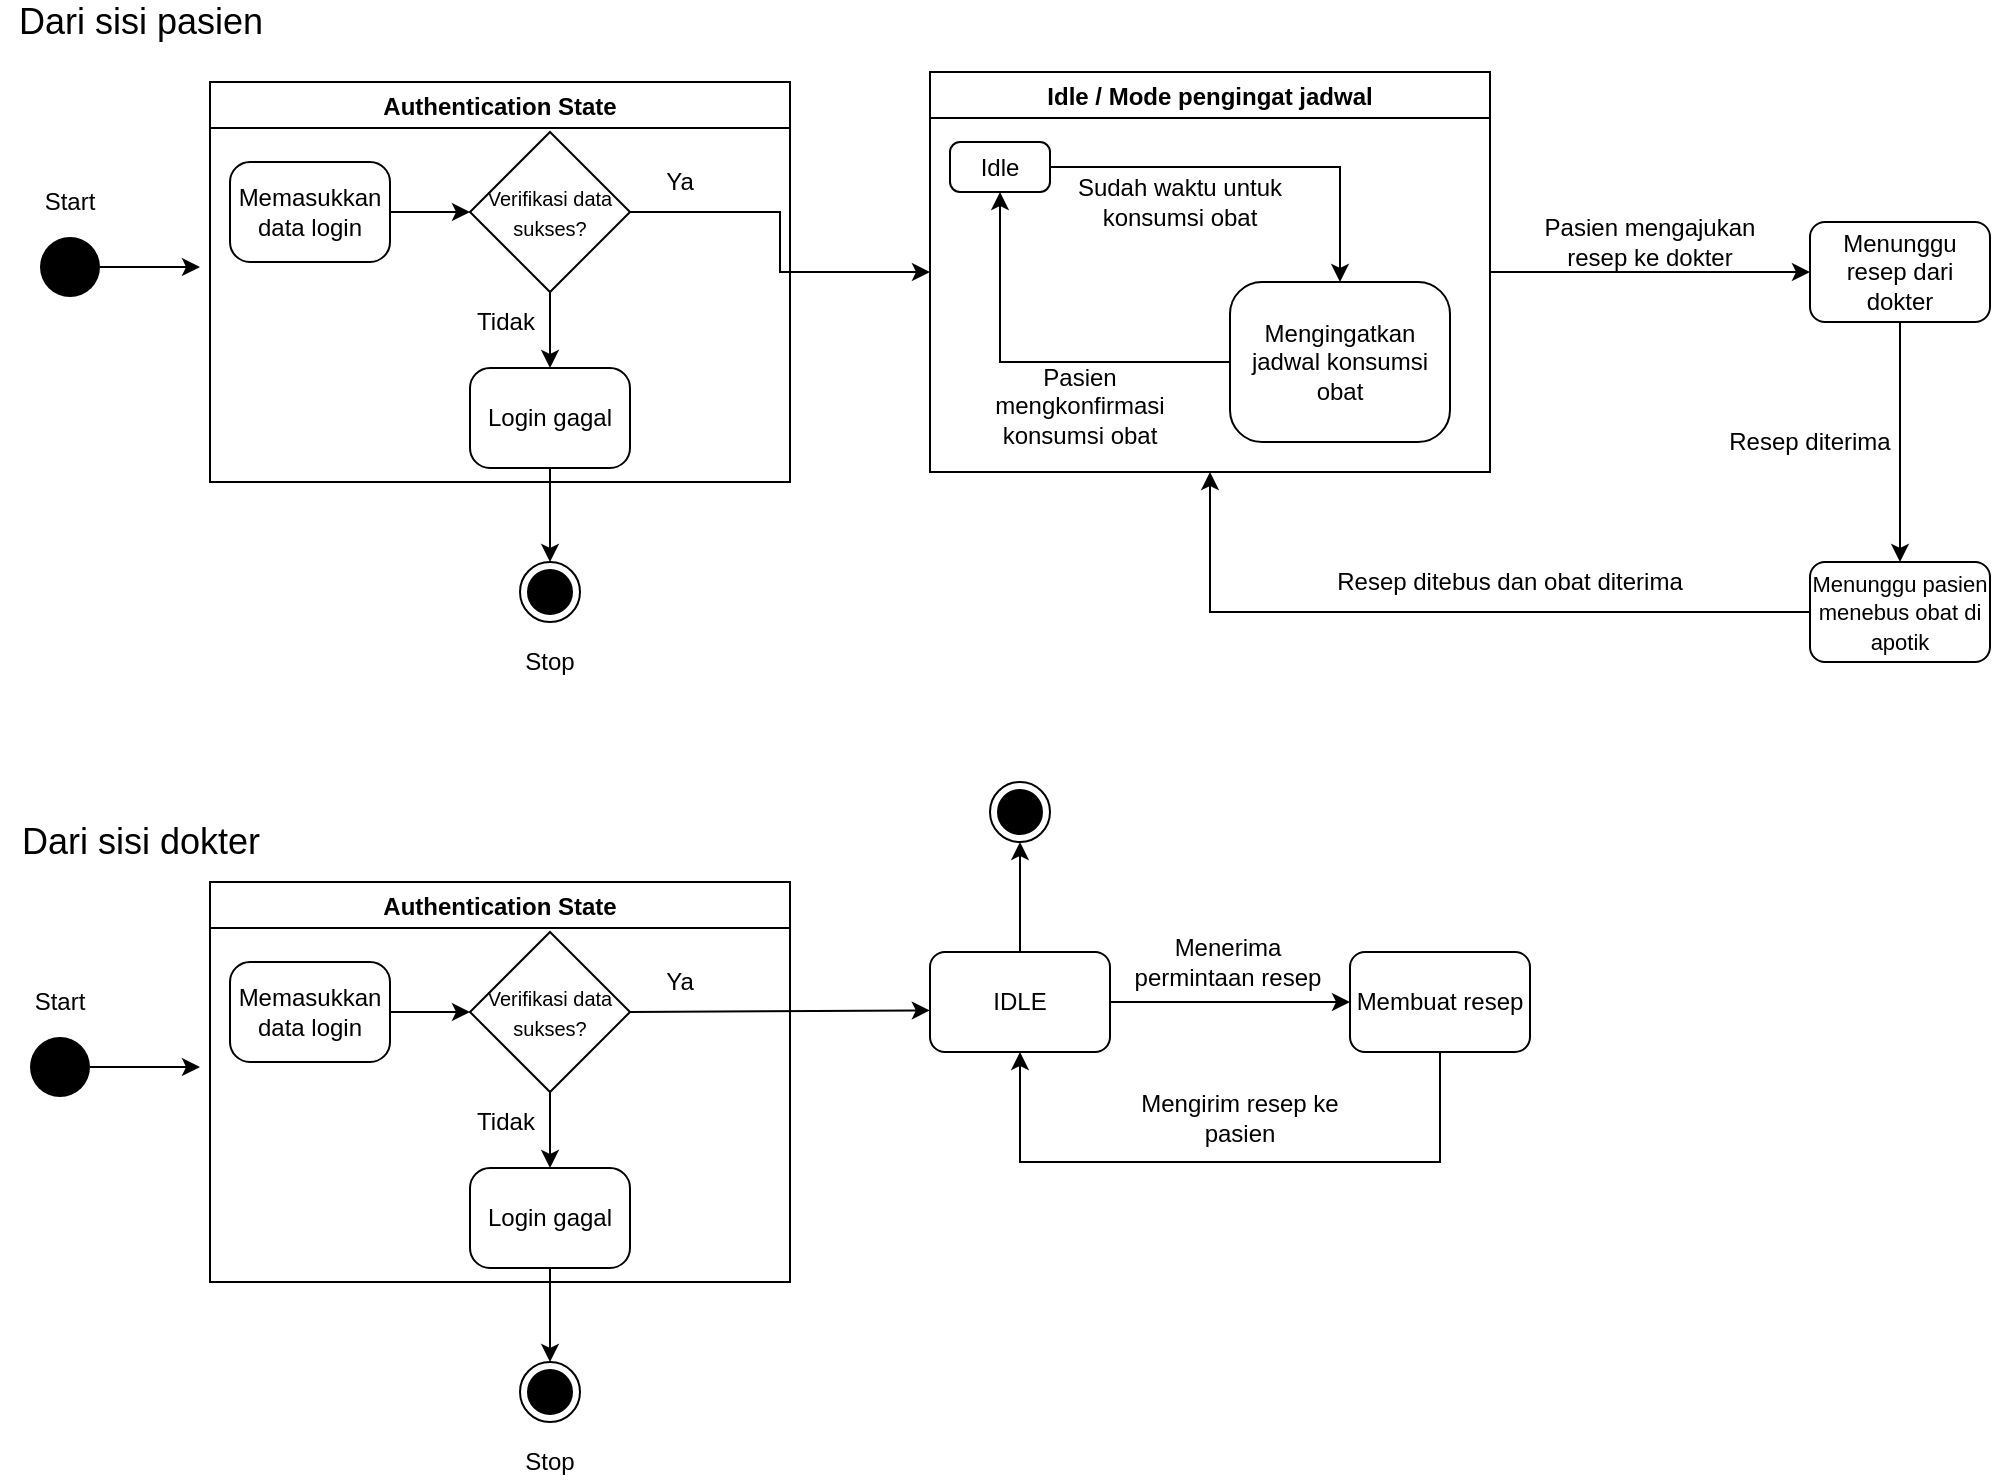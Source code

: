 <mxfile version="13.9.9" type="github">
  <diagram id="443qivDFrQDBZfOmN-Y3" name="Page-1">
    <mxGraphModel dx="2160" dy="815" grid="1" gridSize="10" guides="1" tooltips="1" connect="1" arrows="1" fold="1" page="1" pageScale="1" pageWidth="850" pageHeight="1100" math="0" shadow="0">
      <root>
        <mxCell id="0" />
        <mxCell id="1" parent="0" />
        <mxCell id="abBLUTNGtvBIBdprKv4x-3" style="edgeStyle=orthogonalEdgeStyle;rounded=0;orthogonalLoop=1;jettySize=auto;html=1;exitX=1;exitY=0.5;exitDx=0;exitDy=0;" parent="1" source="IiS-ksfsQS22k1eFOl8B-4" edge="1">
          <mxGeometry relative="1" as="geometry">
            <mxPoint x="-95" y="152.5" as="targetPoint" />
            <mxPoint x="-135" y="152.5" as="sourcePoint" />
          </mxGeometry>
        </mxCell>
        <mxCell id="abBLUTNGtvBIBdprKv4x-6" style="edgeStyle=orthogonalEdgeStyle;rounded=0;orthogonalLoop=1;jettySize=auto;html=1;exitX=1;exitY=0.5;exitDx=0;exitDy=0;entryX=0;entryY=0.5;entryDx=0;entryDy=0;" parent="1" source="rnjejbEm-blq5eO75BZI-29" target="abBLUTNGtvBIBdprKv4x-8" edge="1">
          <mxGeometry relative="1" as="geometry">
            <mxPoint x="570" y="155" as="targetPoint" />
            <mxPoint x="190.0" y="155" as="sourcePoint" />
          </mxGeometry>
        </mxCell>
        <mxCell id="abBLUTNGtvBIBdprKv4x-19" style="edgeStyle=orthogonalEdgeStyle;rounded=0;orthogonalLoop=1;jettySize=auto;html=1;entryX=0;entryY=0.5;entryDx=0;entryDy=0;" parent="1" source="abBLUTNGtvBIBdprKv4x-8" target="abBLUTNGtvBIBdprKv4x-18" edge="1">
          <mxGeometry relative="1" as="geometry" />
        </mxCell>
        <mxCell id="abBLUTNGtvBIBdprKv4x-8" value="Idle / Mode pengingat jadwal" style="swimlane;fillColor=#FFFFFF;" parent="1" vertex="1">
          <mxGeometry x="270" y="55" width="280" height="200" as="geometry" />
        </mxCell>
        <mxCell id="abBLUTNGtvBIBdprKv4x-10" style="edgeStyle=orthogonalEdgeStyle;rounded=0;orthogonalLoop=1;jettySize=auto;html=1;entryX=0.5;entryY=0;entryDx=0;entryDy=0;" parent="abBLUTNGtvBIBdprKv4x-8" source="abBLUTNGtvBIBdprKv4x-5" target="abBLUTNGtvBIBdprKv4x-9" edge="1">
          <mxGeometry relative="1" as="geometry" />
        </mxCell>
        <mxCell id="abBLUTNGtvBIBdprKv4x-5" value="&lt;font style=&quot;font-size: 12px&quot;&gt;Idle&lt;/font&gt;" style="rounded=1;whiteSpace=wrap;html=1;fillColor=#FFFFFF;arcSize=20;" parent="abBLUTNGtvBIBdprKv4x-8" vertex="1">
          <mxGeometry x="10" y="35" width="50" height="25" as="geometry" />
        </mxCell>
        <mxCell id="abBLUTNGtvBIBdprKv4x-11" style="edgeStyle=orthogonalEdgeStyle;rounded=0;orthogonalLoop=1;jettySize=auto;html=1;" parent="abBLUTNGtvBIBdprKv4x-8" source="abBLUTNGtvBIBdprKv4x-9" target="abBLUTNGtvBIBdprKv4x-5" edge="1">
          <mxGeometry relative="1" as="geometry" />
        </mxCell>
        <mxCell id="abBLUTNGtvBIBdprKv4x-9" value="Mengingatkan jadwal konsumsi obat" style="rounded=1;whiteSpace=wrap;html=1;fillColor=#FFFFFF;arcSize=20;" parent="abBLUTNGtvBIBdprKv4x-8" vertex="1">
          <mxGeometry x="150" y="105" width="110" height="80" as="geometry" />
        </mxCell>
        <mxCell id="abBLUTNGtvBIBdprKv4x-12" value="Sudah waktu untuk konsumsi obat" style="text;html=1;strokeColor=none;fillColor=none;align=center;verticalAlign=middle;whiteSpace=wrap;rounded=0;" parent="abBLUTNGtvBIBdprKv4x-8" vertex="1">
          <mxGeometry x="70" y="55" width="110" height="20" as="geometry" />
        </mxCell>
        <mxCell id="abBLUTNGtvBIBdprKv4x-13" value="Pasien mengkonfirmasi konsumsi obat" style="text;html=1;strokeColor=none;fillColor=none;align=center;verticalAlign=middle;whiteSpace=wrap;rounded=0;" parent="abBLUTNGtvBIBdprKv4x-8" vertex="1">
          <mxGeometry x="20" y="157" width="110" height="20" as="geometry" />
        </mxCell>
        <mxCell id="abBLUTNGtvBIBdprKv4x-14" value="Start" style="text;html=1;strokeColor=none;fillColor=none;align=center;verticalAlign=middle;whiteSpace=wrap;rounded=0;" parent="1" vertex="1">
          <mxGeometry x="-180" y="110" width="40" height="20" as="geometry" />
        </mxCell>
        <mxCell id="abBLUTNGtvBIBdprKv4x-22" style="edgeStyle=orthogonalEdgeStyle;rounded=0;orthogonalLoop=1;jettySize=auto;html=1;entryX=0.5;entryY=0;entryDx=0;entryDy=0;" parent="1" source="abBLUTNGtvBIBdprKv4x-18" target="abBLUTNGtvBIBdprKv4x-21" edge="1">
          <mxGeometry relative="1" as="geometry" />
        </mxCell>
        <mxCell id="abBLUTNGtvBIBdprKv4x-18" value="Menunggu resep dari dokter" style="rounded=1;whiteSpace=wrap;html=1;fillColor=#FFFFFF;" parent="1" vertex="1">
          <mxGeometry x="710" y="130" width="90" height="50" as="geometry" />
        </mxCell>
        <mxCell id="abBLUTNGtvBIBdprKv4x-20" value="Pasien mengajukan resep ke dokter" style="text;html=1;strokeColor=none;fillColor=none;align=center;verticalAlign=middle;whiteSpace=wrap;rounded=0;" parent="1" vertex="1">
          <mxGeometry x="570" y="130" width="120" height="20" as="geometry" />
        </mxCell>
        <mxCell id="abBLUTNGtvBIBdprKv4x-24" style="edgeStyle=orthogonalEdgeStyle;rounded=0;orthogonalLoop=1;jettySize=auto;html=1;exitX=0;exitY=0.5;exitDx=0;exitDy=0;entryX=0.5;entryY=1;entryDx=0;entryDy=0;" parent="1" source="abBLUTNGtvBIBdprKv4x-21" target="abBLUTNGtvBIBdprKv4x-8" edge="1">
          <mxGeometry relative="1" as="geometry" />
        </mxCell>
        <mxCell id="abBLUTNGtvBIBdprKv4x-21" value="&lt;font style=&quot;font-size: 11px&quot;&gt;Menunggu pasien menebus obat di apotik&lt;/font&gt;" style="rounded=1;whiteSpace=wrap;html=1;fillColor=#FFFFFF;" parent="1" vertex="1">
          <mxGeometry x="710" y="300" width="90" height="50" as="geometry" />
        </mxCell>
        <mxCell id="abBLUTNGtvBIBdprKv4x-23" value="Resep diterima" style="text;html=1;strokeColor=none;fillColor=none;align=center;verticalAlign=middle;whiteSpace=wrap;rounded=0;" parent="1" vertex="1">
          <mxGeometry x="650" y="230" width="120" height="20" as="geometry" />
        </mxCell>
        <mxCell id="abBLUTNGtvBIBdprKv4x-25" value="Resep ditebus dan obat diterima" style="text;html=1;strokeColor=none;fillColor=none;align=center;verticalAlign=middle;whiteSpace=wrap;rounded=0;" parent="1" vertex="1">
          <mxGeometry x="450" y="300" width="220" height="20" as="geometry" />
        </mxCell>
        <mxCell id="rnjejbEm-blq5eO75BZI-1" value="&lt;font style=&quot;font-size: 18px&quot;&gt;Dari sisi pasien&lt;/font&gt;" style="text;html=1;align=center;verticalAlign=middle;resizable=0;points=[];autosize=1;" parent="1" vertex="1">
          <mxGeometry x="-195" y="20" width="140" height="20" as="geometry" />
        </mxCell>
        <mxCell id="rnjejbEm-blq5eO75BZI-2" value="&lt;font style=&quot;font-size: 18px&quot;&gt;Dari sisi dokter&lt;/font&gt;" style="text;html=1;align=center;verticalAlign=middle;resizable=0;points=[];autosize=1;" parent="1" vertex="1">
          <mxGeometry x="-190" y="430" width="130" height="20" as="geometry" />
        </mxCell>
        <mxCell id="fTlv61dr849CnfEDX6Ho-2" value="" style="edgeStyle=orthogonalEdgeStyle;rounded=0;orthogonalLoop=1;jettySize=auto;html=1;" parent="1" source="rnjejbEm-blq5eO75BZI-9" target="fTlv61dr849CnfEDX6Ho-1" edge="1">
          <mxGeometry relative="1" as="geometry" />
        </mxCell>
        <mxCell id="rnjejbEm-blq5eO75BZI-9" value="IDLE" style="rounded=1;whiteSpace=wrap;html=1;fillColor=#FFFFFF;" parent="1" vertex="1">
          <mxGeometry x="270" y="495" width="90" height="50" as="geometry" />
        </mxCell>
        <mxCell id="rnjejbEm-blq5eO75BZI-10" value="" style="endArrow=classic;html=1;exitX=1;exitY=0.5;exitDx=0;exitDy=0;entryX=0;entryY=0.5;entryDx=0;entryDy=0;" parent="1" source="rnjejbEm-blq5eO75BZI-9" target="rnjejbEm-blq5eO75BZI-12" edge="1">
          <mxGeometry width="50" height="50" relative="1" as="geometry">
            <mxPoint x="400" y="430" as="sourcePoint" />
            <mxPoint x="480" y="520" as="targetPoint" />
          </mxGeometry>
        </mxCell>
        <mxCell id="rnjejbEm-blq5eO75BZI-11" value="Menerima permintaan resep" style="text;html=1;strokeColor=none;fillColor=none;align=center;verticalAlign=middle;whiteSpace=wrap;rounded=0;" parent="1" vertex="1">
          <mxGeometry x="364" y="490" width="110" height="20" as="geometry" />
        </mxCell>
        <mxCell id="fTlv61dr849CnfEDX6Ho-4" value="" style="edgeStyle=orthogonalEdgeStyle;rounded=0;orthogonalLoop=1;jettySize=auto;html=1;entryX=0.5;entryY=1;entryDx=0;entryDy=0;" parent="1" source="rnjejbEm-blq5eO75BZI-12" target="rnjejbEm-blq5eO75BZI-9" edge="1">
          <mxGeometry relative="1" as="geometry">
            <mxPoint x="390" y="610" as="targetPoint" />
            <Array as="points">
              <mxPoint x="525" y="600" />
              <mxPoint x="315" y="600" />
            </Array>
          </mxGeometry>
        </mxCell>
        <mxCell id="rnjejbEm-blq5eO75BZI-12" value="Membuat resep" style="rounded=1;whiteSpace=wrap;html=1;fillColor=#FFFFFF;" parent="1" vertex="1">
          <mxGeometry x="480" y="495" width="90" height="50" as="geometry" />
        </mxCell>
        <mxCell id="rnjejbEm-blq5eO75BZI-14" value="Mengirim resep ke pasien" style="text;html=1;strokeColor=none;fillColor=none;align=center;verticalAlign=middle;whiteSpace=wrap;rounded=0;" parent="1" vertex="1">
          <mxGeometry x="370" y="567.5" width="110" height="20" as="geometry" />
        </mxCell>
        <mxCell id="rnjejbEm-blq5eO75BZI-21" value="Authentication State" style="swimlane;fillColor=#FFFFFF;" parent="1" vertex="1">
          <mxGeometry x="-90" y="60" width="290" height="200" as="geometry" />
        </mxCell>
        <mxCell id="rnjejbEm-blq5eO75BZI-25" value="Memasukkan data login" style="rounded=1;whiteSpace=wrap;html=1;fillColor=#FFFFFF;arcSize=20;" parent="rnjejbEm-blq5eO75BZI-21" vertex="1">
          <mxGeometry x="10" y="40" width="80" height="50" as="geometry" />
        </mxCell>
        <mxCell id="rnjejbEm-blq5eO75BZI-29" value="&lt;font style=&quot;font-size: 10px&quot;&gt;Verifikasi data sukses?&lt;/font&gt;" style="rhombus;whiteSpace=wrap;html=1;" parent="rnjejbEm-blq5eO75BZI-21" vertex="1">
          <mxGeometry x="130" y="25" width="80" height="80" as="geometry" />
        </mxCell>
        <mxCell id="rnjejbEm-blq5eO75BZI-28" value="" style="endArrow=classic;html=1;exitX=1;exitY=0.5;exitDx=0;exitDy=0;entryX=0;entryY=0.5;entryDx=0;entryDy=0;" parent="rnjejbEm-blq5eO75BZI-21" source="rnjejbEm-blq5eO75BZI-25" target="rnjejbEm-blq5eO75BZI-29" edge="1">
          <mxGeometry width="50" height="50" relative="1" as="geometry">
            <mxPoint x="140" y="80" as="sourcePoint" />
            <mxPoint x="130" y="95" as="targetPoint" />
          </mxGeometry>
        </mxCell>
        <mxCell id="rnjejbEm-blq5eO75BZI-31" value="Login gagal" style="rounded=1;whiteSpace=wrap;html=1;fillColor=#FFFFFF;arcSize=20;" parent="rnjejbEm-blq5eO75BZI-21" vertex="1">
          <mxGeometry x="130" y="143" width="80" height="50" as="geometry" />
        </mxCell>
        <mxCell id="rnjejbEm-blq5eO75BZI-30" value="" style="endArrow=classic;html=1;exitX=0.5;exitY=1;exitDx=0;exitDy=0;entryX=0.5;entryY=0;entryDx=0;entryDy=0;" parent="rnjejbEm-blq5eO75BZI-21" source="rnjejbEm-blq5eO75BZI-29" target="rnjejbEm-blq5eO75BZI-31" edge="1">
          <mxGeometry width="50" height="50" relative="1" as="geometry">
            <mxPoint x="140" y="190" as="sourcePoint" />
            <mxPoint x="170" y="140" as="targetPoint" />
          </mxGeometry>
        </mxCell>
        <mxCell id="rnjejbEm-blq5eO75BZI-35" value="Tidak" style="text;html=1;strokeColor=none;fillColor=none;align=center;verticalAlign=middle;whiteSpace=wrap;rounded=0;" parent="rnjejbEm-blq5eO75BZI-21" vertex="1">
          <mxGeometry x="93" y="110" width="110" height="20" as="geometry" />
        </mxCell>
        <mxCell id="rnjejbEm-blq5eO75BZI-36" value="Ya" style="text;html=1;strokeColor=none;fillColor=none;align=center;verticalAlign=middle;whiteSpace=wrap;rounded=0;" parent="rnjejbEm-blq5eO75BZI-21" vertex="1">
          <mxGeometry x="180" y="40" width="110" height="20" as="geometry" />
        </mxCell>
        <mxCell id="rnjejbEm-blq5eO75BZI-32" value="" style="endArrow=classic;html=1;exitX=0.5;exitY=1;exitDx=0;exitDy=0;entryX=0.5;entryY=0;entryDx=0;entryDy=0;" parent="1" source="rnjejbEm-blq5eO75BZI-31" target="IiS-ksfsQS22k1eFOl8B-2" edge="1">
          <mxGeometry width="50" height="50" relative="1" as="geometry">
            <mxPoint x="50" y="260" as="sourcePoint" />
            <mxPoint x="80" y="300" as="targetPoint" />
          </mxGeometry>
        </mxCell>
        <mxCell id="rnjejbEm-blq5eO75BZI-65" style="edgeStyle=orthogonalEdgeStyle;rounded=0;orthogonalLoop=1;jettySize=auto;html=1;exitX=1;exitY=0.5;exitDx=0;exitDy=0;" parent="1" source="IiS-ksfsQS22k1eFOl8B-3" edge="1">
          <mxGeometry relative="1" as="geometry">
            <mxPoint x="-95" y="552.5" as="targetPoint" />
            <mxPoint x="-135" y="552.5" as="sourcePoint" />
          </mxGeometry>
        </mxCell>
        <mxCell id="rnjejbEm-blq5eO75BZI-67" value="Start" style="text;html=1;strokeColor=none;fillColor=none;align=center;verticalAlign=middle;whiteSpace=wrap;rounded=0;" parent="1" vertex="1">
          <mxGeometry x="-185" y="510" width="40" height="20" as="geometry" />
        </mxCell>
        <mxCell id="rnjejbEm-blq5eO75BZI-68" value="Authentication State" style="swimlane;fillColor=#FFFFFF;" parent="1" vertex="1">
          <mxGeometry x="-90" y="460" width="290" height="200" as="geometry" />
        </mxCell>
        <mxCell id="rnjejbEm-blq5eO75BZI-69" value="Memasukkan data login" style="rounded=1;whiteSpace=wrap;html=1;fillColor=#FFFFFF;arcSize=20;" parent="rnjejbEm-blq5eO75BZI-68" vertex="1">
          <mxGeometry x="10" y="40" width="80" height="50" as="geometry" />
        </mxCell>
        <mxCell id="rnjejbEm-blq5eO75BZI-70" value="&lt;font style=&quot;font-size: 10px&quot;&gt;Verifikasi data sukses?&lt;/font&gt;" style="rhombus;whiteSpace=wrap;html=1;" parent="rnjejbEm-blq5eO75BZI-68" vertex="1">
          <mxGeometry x="130" y="25" width="80" height="80" as="geometry" />
        </mxCell>
        <mxCell id="rnjejbEm-blq5eO75BZI-71" value="" style="endArrow=classic;html=1;exitX=1;exitY=0.5;exitDx=0;exitDy=0;entryX=0;entryY=0.5;entryDx=0;entryDy=0;" parent="rnjejbEm-blq5eO75BZI-68" source="rnjejbEm-blq5eO75BZI-69" target="rnjejbEm-blq5eO75BZI-70" edge="1">
          <mxGeometry width="50" height="50" relative="1" as="geometry">
            <mxPoint x="140" y="80" as="sourcePoint" />
            <mxPoint x="130" y="95" as="targetPoint" />
          </mxGeometry>
        </mxCell>
        <mxCell id="rnjejbEm-blq5eO75BZI-72" value="Login gagal" style="rounded=1;whiteSpace=wrap;html=1;fillColor=#FFFFFF;arcSize=20;" parent="rnjejbEm-blq5eO75BZI-68" vertex="1">
          <mxGeometry x="130" y="143" width="80" height="50" as="geometry" />
        </mxCell>
        <mxCell id="rnjejbEm-blq5eO75BZI-73" value="" style="endArrow=classic;html=1;exitX=0.5;exitY=1;exitDx=0;exitDy=0;entryX=0.5;entryY=0;entryDx=0;entryDy=0;" parent="rnjejbEm-blq5eO75BZI-68" source="rnjejbEm-blq5eO75BZI-70" target="rnjejbEm-blq5eO75BZI-72" edge="1">
          <mxGeometry width="50" height="50" relative="1" as="geometry">
            <mxPoint x="140" y="190" as="sourcePoint" />
            <mxPoint x="170" y="140" as="targetPoint" />
          </mxGeometry>
        </mxCell>
        <mxCell id="rnjejbEm-blq5eO75BZI-74" value="Tidak" style="text;html=1;strokeColor=none;fillColor=none;align=center;verticalAlign=middle;whiteSpace=wrap;rounded=0;" parent="rnjejbEm-blq5eO75BZI-68" vertex="1">
          <mxGeometry x="93" y="110" width="110" height="20" as="geometry" />
        </mxCell>
        <mxCell id="rnjejbEm-blq5eO75BZI-75" value="Ya" style="text;html=1;strokeColor=none;fillColor=none;align=center;verticalAlign=middle;whiteSpace=wrap;rounded=0;" parent="rnjejbEm-blq5eO75BZI-68" vertex="1">
          <mxGeometry x="180" y="40" width="110" height="20" as="geometry" />
        </mxCell>
        <mxCell id="rnjejbEm-blq5eO75BZI-76" value="" style="endArrow=classic;html=1;exitX=0.5;exitY=1;exitDx=0;exitDy=0;entryX=0.5;entryY=0;entryDx=0;entryDy=0;" parent="1" source="rnjejbEm-blq5eO75BZI-72" target="IiS-ksfsQS22k1eFOl8B-1" edge="1">
          <mxGeometry width="50" height="50" relative="1" as="geometry">
            <mxPoint x="50" y="660" as="sourcePoint" />
            <mxPoint x="82.149" y="700.006" as="targetPoint" />
          </mxGeometry>
        </mxCell>
        <mxCell id="rnjejbEm-blq5eO75BZI-79" value="" style="endArrow=classic;html=1;exitX=1;exitY=0.5;exitDx=0;exitDy=0;entryX=-0.001;entryY=0.584;entryDx=0;entryDy=0;entryPerimeter=0;" parent="1" source="rnjejbEm-blq5eO75BZI-70" target="rnjejbEm-blq5eO75BZI-9" edge="1">
          <mxGeometry width="50" height="50" relative="1" as="geometry">
            <mxPoint x="10" y="535" as="sourcePoint" />
            <mxPoint x="50" y="535" as="targetPoint" />
          </mxGeometry>
        </mxCell>
        <mxCell id="IiS-ksfsQS22k1eFOl8B-1" value="" style="ellipse;html=1;shape=endState;fillColor=#000000;strokeColor=#000000;" parent="1" vertex="1">
          <mxGeometry x="65" y="700" width="30" height="30" as="geometry" />
        </mxCell>
        <mxCell id="IiS-ksfsQS22k1eFOl8B-2" value="" style="ellipse;html=1;shape=endState;fillColor=#000000;strokeColor=#000000;" parent="1" vertex="1">
          <mxGeometry x="65" y="300" width="30" height="30" as="geometry" />
        </mxCell>
        <mxCell id="IiS-ksfsQS22k1eFOl8B-3" value="" style="ellipse;fillColor=#000000;strokeColor=none;" parent="1" vertex="1">
          <mxGeometry x="-180" y="537.5" width="30" height="30" as="geometry" />
        </mxCell>
        <mxCell id="IiS-ksfsQS22k1eFOl8B-4" value="" style="ellipse;fillColor=#000000;strokeColor=none;" parent="1" vertex="1">
          <mxGeometry x="-175" y="137.5" width="30" height="30" as="geometry" />
        </mxCell>
        <mxCell id="fTlv61dr849CnfEDX6Ho-1" value="" style="ellipse;html=1;shape=endState;fillColor=#000000;strokeColor=#000000;" parent="1" vertex="1">
          <mxGeometry x="300" y="410" width="30" height="30" as="geometry" />
        </mxCell>
        <mxCell id="bW1hpy4NQcZKkRH1CAPG-1" value="Stop" style="text;html=1;strokeColor=none;fillColor=none;align=center;verticalAlign=middle;whiteSpace=wrap;rounded=0;" vertex="1" parent="1">
          <mxGeometry x="60" y="740" width="40" height="20" as="geometry" />
        </mxCell>
        <mxCell id="bW1hpy4NQcZKkRH1CAPG-3" value="Stop" style="text;html=1;strokeColor=none;fillColor=none;align=center;verticalAlign=middle;whiteSpace=wrap;rounded=0;" vertex="1" parent="1">
          <mxGeometry x="60" y="340" width="40" height="20" as="geometry" />
        </mxCell>
      </root>
    </mxGraphModel>
  </diagram>
</mxfile>
